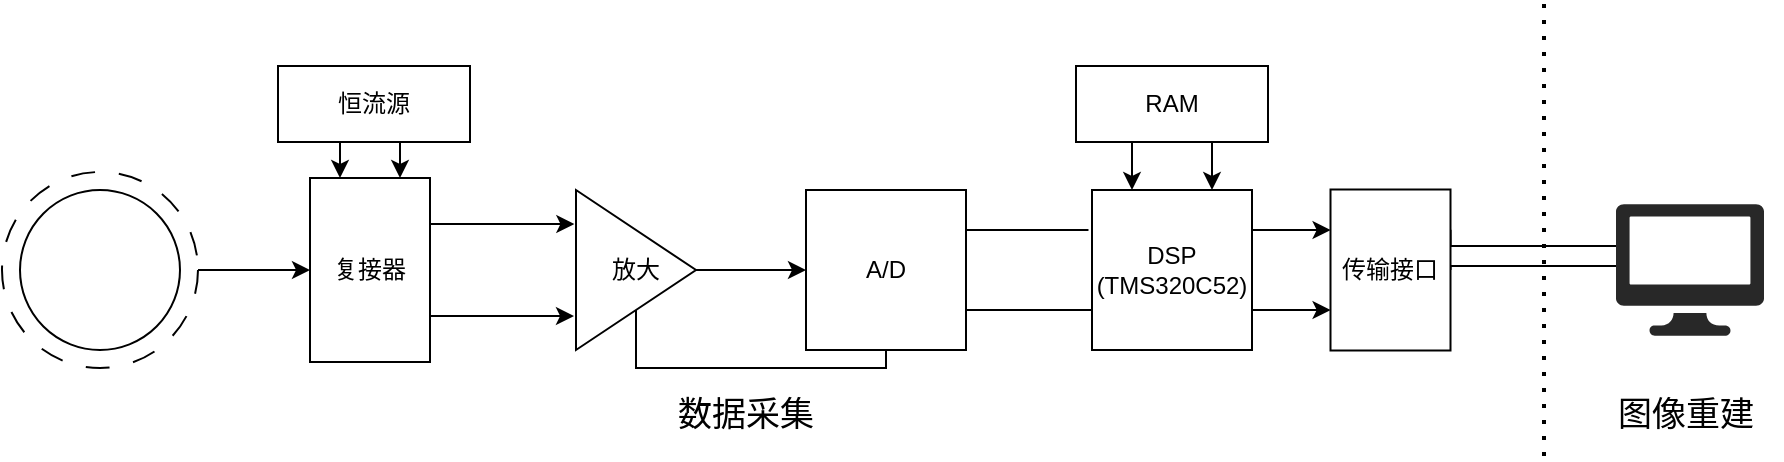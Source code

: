 <mxfile version="21.1.7" type="github">
  <diagram name="第 1 页" id="2hvjWOSCP4i3mP-eJrqs">
    <mxGraphModel dx="1355" dy="1853" grid="0" gridSize="10" guides="1" tooltips="1" connect="1" arrows="1" fold="1" page="0" pageScale="1" pageWidth="827" pageHeight="1169" math="0" shadow="0">
      <root>
        <mxCell id="0" />
        <mxCell id="1" parent="0" />
        <mxCell id="rDPv29aQ2BbWqo3by1xu-2" value="" style="ellipse;whiteSpace=wrap;html=1;aspect=fixed;" vertex="1" parent="1">
          <mxGeometry x="-259" y="-35" width="80" height="80" as="geometry" />
        </mxCell>
        <mxCell id="rDPv29aQ2BbWqo3by1xu-21" style="edgeStyle=orthogonalEdgeStyle;rounded=0;orthogonalLoop=1;jettySize=auto;html=1;exitX=1;exitY=0.5;exitDx=0;exitDy=0;entryX=0.5;entryY=1;entryDx=0;entryDy=0;" edge="1" parent="1" source="rDPv29aQ2BbWqo3by1xu-3" target="rDPv29aQ2BbWqo3by1xu-5">
          <mxGeometry relative="1" as="geometry" />
        </mxCell>
        <mxCell id="rDPv29aQ2BbWqo3by1xu-3" value="" style="ellipse;whiteSpace=wrap;html=1;aspect=fixed;fillColor=none;strokeColor=default;dashed=1;dashPattern=12 12;" vertex="1" parent="1">
          <mxGeometry x="-268" y="-44" width="98" height="98" as="geometry" />
        </mxCell>
        <mxCell id="rDPv29aQ2BbWqo3by1xu-11" style="edgeStyle=orthogonalEdgeStyle;rounded=0;orthogonalLoop=1;jettySize=auto;html=1;exitX=0.25;exitY=0;exitDx=0;exitDy=0;" edge="1" parent="1" source="rDPv29aQ2BbWqo3by1xu-5">
          <mxGeometry relative="1" as="geometry">
            <mxPoint x="18.184" y="-18" as="targetPoint" />
          </mxGeometry>
        </mxCell>
        <mxCell id="rDPv29aQ2BbWqo3by1xu-13" style="edgeStyle=orthogonalEdgeStyle;rounded=0;orthogonalLoop=1;jettySize=auto;html=1;exitX=0.75;exitY=0;exitDx=0;exitDy=0;" edge="1" parent="1" source="rDPv29aQ2BbWqo3by1xu-5">
          <mxGeometry relative="1" as="geometry">
            <mxPoint x="18" y="28" as="targetPoint" />
          </mxGeometry>
        </mxCell>
        <mxCell id="rDPv29aQ2BbWqo3by1xu-5" value="复接器" style="rounded=0;whiteSpace=wrap;html=1;rotation=90;labelPosition=center;verticalLabelPosition=middle;align=center;verticalAlign=middle;horizontal=0;" vertex="1" parent="1">
          <mxGeometry x="-130" y="-25" width="92" height="60" as="geometry" />
        </mxCell>
        <mxCell id="rDPv29aQ2BbWqo3by1xu-7" style="edgeStyle=orthogonalEdgeStyle;rounded=0;orthogonalLoop=1;jettySize=auto;html=1;exitX=0.25;exitY=1;exitDx=0;exitDy=0;entryX=0;entryY=0.75;entryDx=0;entryDy=0;" edge="1" parent="1" source="rDPv29aQ2BbWqo3by1xu-6" target="rDPv29aQ2BbWqo3by1xu-5">
          <mxGeometry relative="1" as="geometry" />
        </mxCell>
        <mxCell id="rDPv29aQ2BbWqo3by1xu-8" style="edgeStyle=orthogonalEdgeStyle;rounded=0;orthogonalLoop=1;jettySize=auto;html=1;exitX=0.75;exitY=1;exitDx=0;exitDy=0;entryX=0;entryY=0.25;entryDx=0;entryDy=0;" edge="1" parent="1" source="rDPv29aQ2BbWqo3by1xu-6" target="rDPv29aQ2BbWqo3by1xu-5">
          <mxGeometry relative="1" as="geometry" />
        </mxCell>
        <mxCell id="rDPv29aQ2BbWqo3by1xu-6" value="恒流源" style="rounded=0;whiteSpace=wrap;html=1;" vertex="1" parent="1">
          <mxGeometry x="-130" y="-97" width="96" height="38" as="geometry" />
        </mxCell>
        <mxCell id="rDPv29aQ2BbWqo3by1xu-15" style="edgeStyle=orthogonalEdgeStyle;rounded=0;orthogonalLoop=1;jettySize=auto;html=1;exitX=1;exitY=0.5;exitDx=0;exitDy=0;entryX=0;entryY=0.5;entryDx=0;entryDy=0;" edge="1" parent="1" source="rDPv29aQ2BbWqo3by1xu-9" target="rDPv29aQ2BbWqo3by1xu-14">
          <mxGeometry relative="1" as="geometry" />
        </mxCell>
        <mxCell id="rDPv29aQ2BbWqo3by1xu-16" style="edgeStyle=orthogonalEdgeStyle;rounded=0;orthogonalLoop=1;jettySize=auto;html=1;exitX=0.5;exitY=1;exitDx=0;exitDy=0;entryX=0.5;entryY=1;entryDx=0;entryDy=0;endArrow=none;endFill=0;" edge="1" parent="1" source="rDPv29aQ2BbWqo3by1xu-9" target="rDPv29aQ2BbWqo3by1xu-14">
          <mxGeometry relative="1" as="geometry">
            <Array as="points">
              <mxPoint x="49" y="54" />
              <mxPoint x="174" y="54" />
            </Array>
          </mxGeometry>
        </mxCell>
        <mxCell id="rDPv29aQ2BbWqo3by1xu-9" value="放大" style="triangle;whiteSpace=wrap;html=1;align=center;" vertex="1" parent="1">
          <mxGeometry x="19" y="-35" width="60" height="80" as="geometry" />
        </mxCell>
        <mxCell id="rDPv29aQ2BbWqo3by1xu-18" style="edgeStyle=orthogonalEdgeStyle;rounded=0;orthogonalLoop=1;jettySize=auto;html=1;exitX=1;exitY=0.25;exitDx=0;exitDy=0;endArrow=none;endFill=0;" edge="1" parent="1" source="rDPv29aQ2BbWqo3by1xu-14">
          <mxGeometry relative="1" as="geometry">
            <mxPoint x="275.24" y="-15" as="targetPoint" />
          </mxGeometry>
        </mxCell>
        <mxCell id="rDPv29aQ2BbWqo3by1xu-19" style="edgeStyle=orthogonalEdgeStyle;rounded=0;orthogonalLoop=1;jettySize=auto;html=1;exitX=1;exitY=0.75;exitDx=0;exitDy=0;entryX=0;entryY=0.75;entryDx=0;entryDy=0;endArrow=none;endFill=0;" edge="1" parent="1" source="rDPv29aQ2BbWqo3by1xu-14" target="rDPv29aQ2BbWqo3by1xu-17">
          <mxGeometry relative="1" as="geometry">
            <mxPoint x="274.44" y="25" as="targetPoint" />
          </mxGeometry>
        </mxCell>
        <mxCell id="rDPv29aQ2BbWqo3by1xu-14" value="A/D" style="whiteSpace=wrap;html=1;aspect=fixed;" vertex="1" parent="1">
          <mxGeometry x="134" y="-35" width="80" height="80" as="geometry" />
        </mxCell>
        <mxCell id="rDPv29aQ2BbWqo3by1xu-28" style="edgeStyle=orthogonalEdgeStyle;rounded=0;orthogonalLoop=1;jettySize=auto;html=1;exitX=1;exitY=0.25;exitDx=0;exitDy=0;entryX=0.25;entryY=1;entryDx=0;entryDy=0;" edge="1" parent="1" source="rDPv29aQ2BbWqo3by1xu-17" target="rDPv29aQ2BbWqo3by1xu-27">
          <mxGeometry relative="1" as="geometry" />
        </mxCell>
        <mxCell id="rDPv29aQ2BbWqo3by1xu-32" style="edgeStyle=orthogonalEdgeStyle;rounded=0;orthogonalLoop=1;jettySize=auto;html=1;exitX=1;exitY=0.75;exitDx=0;exitDy=0;entryX=0.75;entryY=1;entryDx=0;entryDy=0;" edge="1" parent="1" source="rDPv29aQ2BbWqo3by1xu-17" target="rDPv29aQ2BbWqo3by1xu-27">
          <mxGeometry relative="1" as="geometry" />
        </mxCell>
        <mxCell id="rDPv29aQ2BbWqo3by1xu-17" value="DSP&lt;br&gt;(TMS320C52)" style="whiteSpace=wrap;html=1;aspect=fixed;" vertex="1" parent="1">
          <mxGeometry x="277" y="-35" width="80" height="80" as="geometry" />
        </mxCell>
        <mxCell id="rDPv29aQ2BbWqo3by1xu-25" style="edgeStyle=orthogonalEdgeStyle;rounded=0;orthogonalLoop=1;jettySize=auto;html=1;exitX=0.25;exitY=1;exitDx=0;exitDy=0;entryX=0.25;entryY=0;entryDx=0;entryDy=0;" edge="1" parent="1" source="rDPv29aQ2BbWqo3by1xu-22" target="rDPv29aQ2BbWqo3by1xu-17">
          <mxGeometry relative="1" as="geometry" />
        </mxCell>
        <mxCell id="rDPv29aQ2BbWqo3by1xu-26" style="edgeStyle=orthogonalEdgeStyle;rounded=0;orthogonalLoop=1;jettySize=auto;html=1;exitX=0.75;exitY=1;exitDx=0;exitDy=0;entryX=0.75;entryY=0;entryDx=0;entryDy=0;" edge="1" parent="1" source="rDPv29aQ2BbWqo3by1xu-22" target="rDPv29aQ2BbWqo3by1xu-17">
          <mxGeometry relative="1" as="geometry" />
        </mxCell>
        <mxCell id="rDPv29aQ2BbWqo3by1xu-22" value="RAM" style="rounded=0;whiteSpace=wrap;html=1;" vertex="1" parent="1">
          <mxGeometry x="269" y="-97" width="96" height="38" as="geometry" />
        </mxCell>
        <mxCell id="rDPv29aQ2BbWqo3by1xu-39" style="edgeStyle=orthogonalEdgeStyle;rounded=0;orthogonalLoop=1;jettySize=auto;html=1;exitX=0.25;exitY=0;exitDx=0;exitDy=0;entryX=0.041;entryY=0.196;entryDx=0;entryDy=0;entryPerimeter=0;endArrow=none;endFill=0;" edge="1" parent="1" source="rDPv29aQ2BbWqo3by1xu-27" target="rDPv29aQ2BbWqo3by1xu-36">
          <mxGeometry relative="1" as="geometry">
            <Array as="points">
              <mxPoint x="456" y="-7" />
              <mxPoint x="542" y="-7" />
            </Array>
          </mxGeometry>
        </mxCell>
        <mxCell id="rDPv29aQ2BbWqo3by1xu-40" style="edgeStyle=orthogonalEdgeStyle;rounded=0;orthogonalLoop=1;jettySize=auto;html=1;exitX=0.5;exitY=0;exitDx=0;exitDy=0;entryX=0.051;entryY=0.509;entryDx=0;entryDy=0;entryPerimeter=0;endArrow=none;endFill=0;" edge="1" parent="1" source="rDPv29aQ2BbWqo3by1xu-27" target="rDPv29aQ2BbWqo3by1xu-36">
          <mxGeometry relative="1" as="geometry">
            <Array as="points">
              <mxPoint x="456" y="3" />
              <mxPoint x="543" y="3" />
            </Array>
          </mxGeometry>
        </mxCell>
        <mxCell id="rDPv29aQ2BbWqo3by1xu-27" value="传输接口" style="rounded=0;whiteSpace=wrap;html=1;rotation=90;horizontal=0;" vertex="1" parent="1">
          <mxGeometry x="386" y="-25" width="80.5" height="60" as="geometry" />
        </mxCell>
        <mxCell id="rDPv29aQ2BbWqo3by1xu-36" value="" style="verticalLabelPosition=bottom;sketch=0;html=1;fillColor=#282828;strokeColor=none;verticalAlign=top;pointerEvents=1;align=center;shape=mxgraph.cisco_safe.technology_icons.icon4;" vertex="1" parent="1">
          <mxGeometry x="539" y="-27.87" width="74" height="65.75" as="geometry" />
        </mxCell>
        <mxCell id="rDPv29aQ2BbWqo3by1xu-41" value="" style="endArrow=none;dashed=1;html=1;dashPattern=1 3;strokeWidth=2;rounded=0;" edge="1" parent="1">
          <mxGeometry width="50" height="50" relative="1" as="geometry">
            <mxPoint x="503" y="98" as="sourcePoint" />
            <mxPoint x="503" y="-129" as="targetPoint" />
          </mxGeometry>
        </mxCell>
        <mxCell id="rDPv29aQ2BbWqo3by1xu-42" value="图像重建" style="rounded=0;whiteSpace=wrap;html=1;fillColor=none;strokeColor=none;fontSize=17;" vertex="1" parent="1">
          <mxGeometry x="526" y="59" width="96" height="38" as="geometry" />
        </mxCell>
        <mxCell id="rDPv29aQ2BbWqo3by1xu-43" value="数据采集" style="rounded=0;whiteSpace=wrap;html=1;fillColor=none;strokeColor=none;fontSize=17;" vertex="1" parent="1">
          <mxGeometry x="56" y="59" width="96" height="38" as="geometry" />
        </mxCell>
      </root>
    </mxGraphModel>
  </diagram>
</mxfile>
